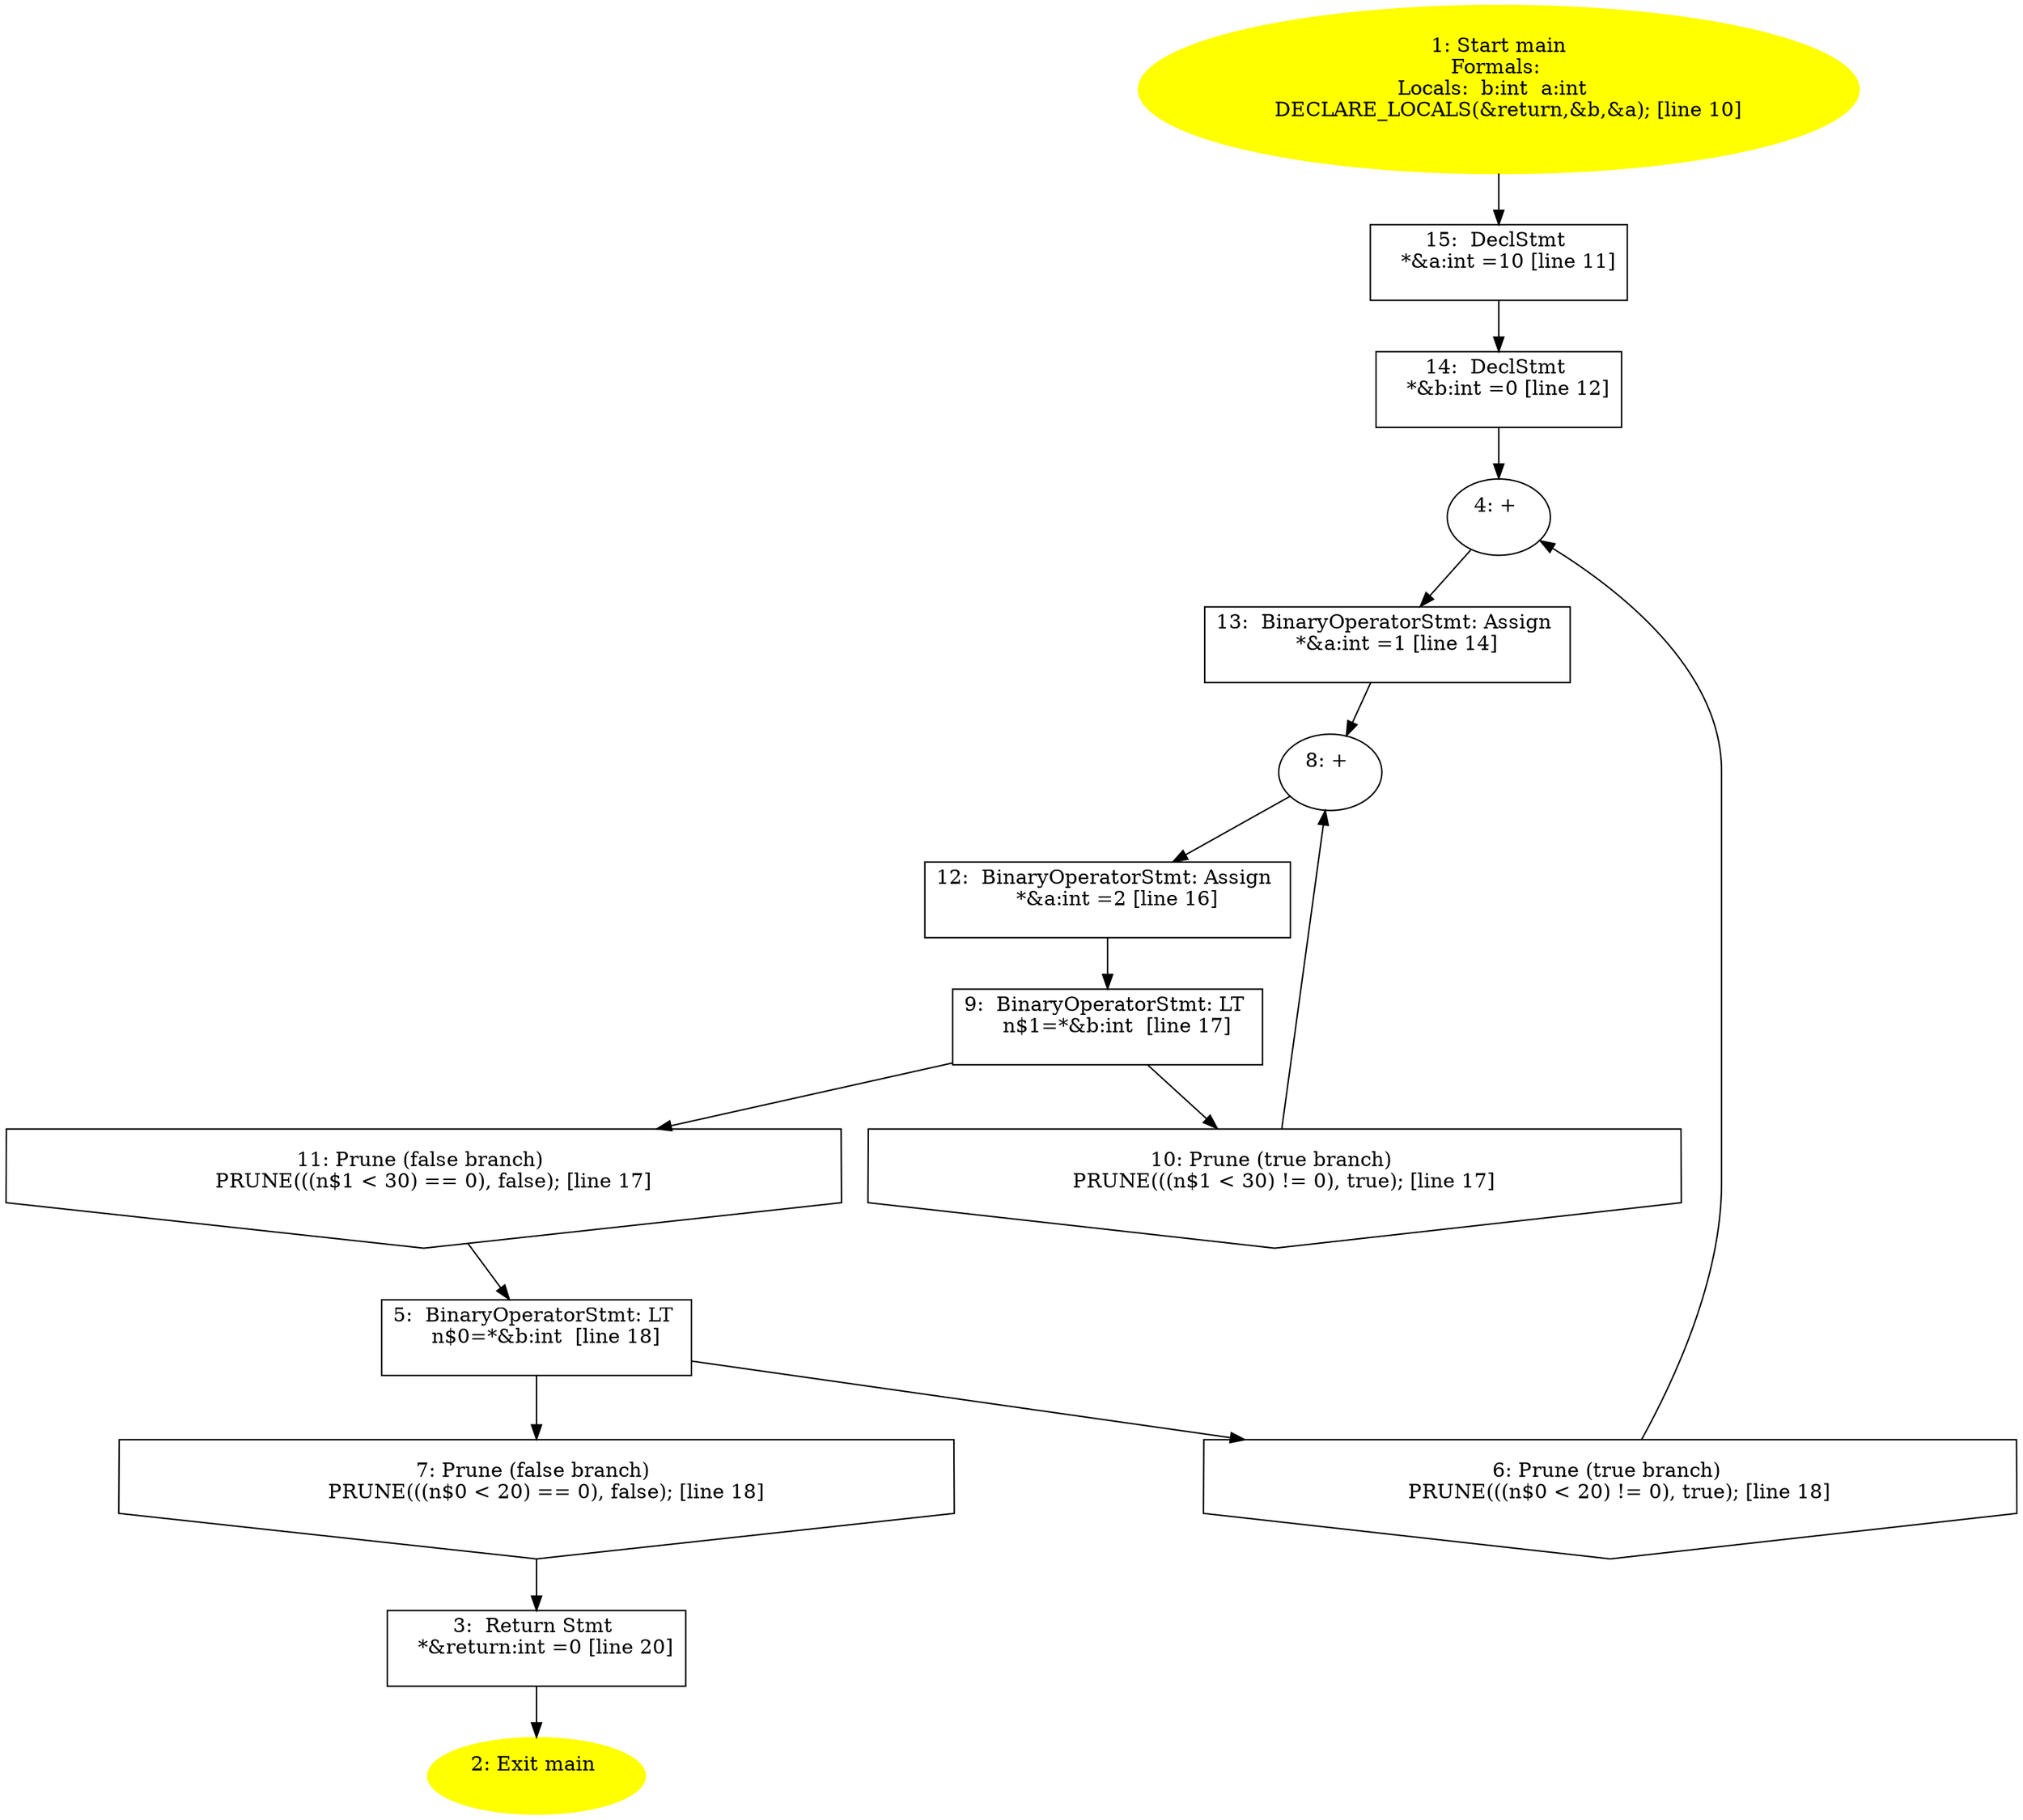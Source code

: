 /* @generated */
digraph iCFG {
"main15" [label="15:  DeclStmt \n   *&a:int =10 [line 11]\n " shape="box"]
	

	 "main15" -> "main14" ;
"main14" [label="14:  DeclStmt \n   *&b:int =0 [line 12]\n " shape="box"]
	

	 "main14" -> "main4" ;
"main13" [label="13:  BinaryOperatorStmt: Assign \n   *&a:int =1 [line 14]\n " shape="box"]
	

	 "main13" -> "main8" ;
"main12" [label="12:  BinaryOperatorStmt: Assign \n   *&a:int =2 [line 16]\n " shape="box"]
	

	 "main12" -> "main9" ;
"main11" [label="11: Prune (false branch) \n   PRUNE(((n$1 < 30) == 0), false); [line 17]\n " shape="invhouse"]
	

	 "main11" -> "main5" ;
"main10" [label="10: Prune (true branch) \n   PRUNE(((n$1 < 30) != 0), true); [line 17]\n " shape="invhouse"]
	

	 "main10" -> "main8" ;
"main9" [label="9:  BinaryOperatorStmt: LT \n   n$1=*&b:int  [line 17]\n " shape="box"]
	

	 "main9" -> "main10" ;
	 "main9" -> "main11" ;
"main8" [label="8: + \n  " ]
	

	 "main8" -> "main12" ;
"main7" [label="7: Prune (false branch) \n   PRUNE(((n$0 < 20) == 0), false); [line 18]\n " shape="invhouse"]
	

	 "main7" -> "main3" ;
"main6" [label="6: Prune (true branch) \n   PRUNE(((n$0 < 20) != 0), true); [line 18]\n " shape="invhouse"]
	

	 "main6" -> "main4" ;
"main5" [label="5:  BinaryOperatorStmt: LT \n   n$0=*&b:int  [line 18]\n " shape="box"]
	

	 "main5" -> "main6" ;
	 "main5" -> "main7" ;
"main4" [label="4: + \n  " ]
	

	 "main4" -> "main13" ;
"main3" [label="3:  Return Stmt \n   *&return:int =0 [line 20]\n " shape="box"]
	

	 "main3" -> "main2" ;
"main2" [label="2: Exit main \n  " color=yellow style=filled]
	

"main1" [label="1: Start main\nFormals: \nLocals:  b:int  a:int  \n   DECLARE_LOCALS(&return,&b,&a); [line 10]\n " color=yellow style=filled]
	

	 "main1" -> "main15" ;
}
